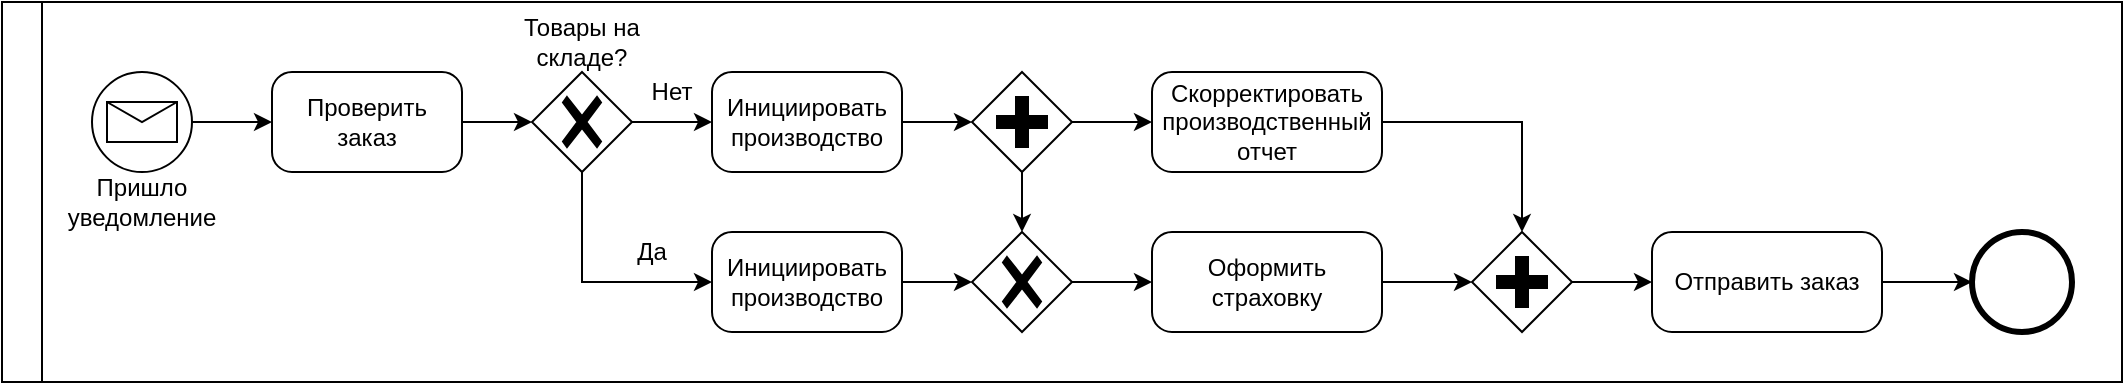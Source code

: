 <mxfile version="24.7.5">
  <diagram name="Page-1" id="2a216829-ef6e-dabb-86c1-c78162f3ba2b">
    <mxGraphModel dx="1366" dy="1904" grid="1" gridSize="10" guides="1" tooltips="1" connect="1" arrows="1" fold="1" page="1" pageScale="1" pageWidth="850" pageHeight="1100" background="none" math="0" shadow="0">
      <root>
        <mxCell id="0" />
        <mxCell id="1" parent="0" />
        <mxCell id="rp3AQ5ezjmEoU72GHnEp-3" value="" style="swimlane;html=1;startSize=20;horizontal=0;" vertex="1" parent="1">
          <mxGeometry x="425" y="-490" width="1060" height="190" as="geometry" />
        </mxCell>
        <mxCell id="rp3AQ5ezjmEoU72GHnEp-10" value="" style="points=[[0.145,0.145,0],[0.5,0,0],[0.855,0.145,0],[1,0.5,0],[0.855,0.855,0],[0.5,1,0],[0.145,0.855,0],[0,0.5,0]];shape=mxgraph.bpmn.event;html=1;verticalLabelPosition=bottom;labelBackgroundColor=#ffffff;verticalAlign=top;align=center;perimeter=ellipsePerimeter;outlineConnect=0;aspect=fixed;outline=standard;symbol=message;" vertex="1" parent="rp3AQ5ezjmEoU72GHnEp-3">
          <mxGeometry x="45" y="35" width="50" height="50" as="geometry" />
        </mxCell>
        <mxCell id="rp3AQ5ezjmEoU72GHnEp-11" value="Пришло уведомление" style="text;html=1;align=center;verticalAlign=middle;whiteSpace=wrap;rounded=0;" vertex="1" parent="rp3AQ5ezjmEoU72GHnEp-3">
          <mxGeometry x="40" y="85" width="60" height="30" as="geometry" />
        </mxCell>
        <mxCell id="rp3AQ5ezjmEoU72GHnEp-15" value="" style="edgeStyle=orthogonalEdgeStyle;rounded=0;orthogonalLoop=1;jettySize=auto;html=1;" edge="1" parent="rp3AQ5ezjmEoU72GHnEp-3" source="rp3AQ5ezjmEoU72GHnEp-12" target="rp3AQ5ezjmEoU72GHnEp-14">
          <mxGeometry relative="1" as="geometry" />
        </mxCell>
        <mxCell id="rp3AQ5ezjmEoU72GHnEp-12" value="Проверить заказ" style="points=[[0.25,0,0],[0.5,0,0],[0.75,0,0],[1,0.25,0],[1,0.5,0],[1,0.75,0],[0.75,1,0],[0.5,1,0],[0.25,1,0],[0,0.75,0],[0,0.5,0],[0,0.25,0]];shape=mxgraph.bpmn.task;whiteSpace=wrap;rectStyle=rounded;size=10;html=1;container=1;expand=0;collapsible=0;taskMarker=abstract;" vertex="1" parent="rp3AQ5ezjmEoU72GHnEp-3">
          <mxGeometry x="135" y="35" width="95" height="50" as="geometry" />
        </mxCell>
        <mxCell id="rp3AQ5ezjmEoU72GHnEp-13" style="edgeStyle=orthogonalEdgeStyle;rounded=0;orthogonalLoop=1;jettySize=auto;html=1;entryX=0;entryY=0.5;entryDx=0;entryDy=0;entryPerimeter=0;" edge="1" parent="rp3AQ5ezjmEoU72GHnEp-3" source="rp3AQ5ezjmEoU72GHnEp-10" target="rp3AQ5ezjmEoU72GHnEp-12">
          <mxGeometry relative="1" as="geometry" />
        </mxCell>
        <mxCell id="rp3AQ5ezjmEoU72GHnEp-14" value="" style="points=[[0.25,0.25,0],[0.5,0,0],[0.75,0.25,0],[1,0.5,0],[0.75,0.75,0],[0.5,1,0],[0.25,0.75,0],[0,0.5,0]];shape=mxgraph.bpmn.gateway2;html=1;verticalLabelPosition=bottom;labelBackgroundColor=#ffffff;verticalAlign=top;align=center;perimeter=rhombusPerimeter;outlineConnect=0;outline=none;symbol=none;gwType=exclusive;" vertex="1" parent="rp3AQ5ezjmEoU72GHnEp-3">
          <mxGeometry x="265" y="35" width="50" height="50" as="geometry" />
        </mxCell>
        <mxCell id="rp3AQ5ezjmEoU72GHnEp-16" value="Товары на складе?" style="text;html=1;align=center;verticalAlign=middle;whiteSpace=wrap;rounded=0;" vertex="1" parent="rp3AQ5ezjmEoU72GHnEp-3">
          <mxGeometry x="260" y="5" width="60" height="30" as="geometry" />
        </mxCell>
        <mxCell id="rp3AQ5ezjmEoU72GHnEp-25" value="" style="edgeStyle=orthogonalEdgeStyle;rounded=0;orthogonalLoop=1;jettySize=auto;html=1;" edge="1" parent="rp3AQ5ezjmEoU72GHnEp-3" source="rp3AQ5ezjmEoU72GHnEp-17" target="rp3AQ5ezjmEoU72GHnEp-24">
          <mxGeometry relative="1" as="geometry" />
        </mxCell>
        <mxCell id="rp3AQ5ezjmEoU72GHnEp-17" value="Инициировать производство" style="points=[[0.25,0,0],[0.5,0,0],[0.75,0,0],[1,0.25,0],[1,0.5,0],[1,0.75,0],[0.75,1,0],[0.5,1,0],[0.25,1,0],[0,0.75,0],[0,0.5,0],[0,0.25,0]];shape=mxgraph.bpmn.task;whiteSpace=wrap;rectStyle=rounded;size=10;html=1;container=1;expand=0;collapsible=0;taskMarker=abstract;" vertex="1" parent="rp3AQ5ezjmEoU72GHnEp-3">
          <mxGeometry x="355" y="35" width="95" height="50" as="geometry" />
        </mxCell>
        <mxCell id="rp3AQ5ezjmEoU72GHnEp-26" value="" style="edgeStyle=orthogonalEdgeStyle;rounded=0;orthogonalLoop=1;jettySize=auto;html=1;" edge="1" parent="rp3AQ5ezjmEoU72GHnEp-3" source="rp3AQ5ezjmEoU72GHnEp-18" target="rp3AQ5ezjmEoU72GHnEp-23">
          <mxGeometry relative="1" as="geometry" />
        </mxCell>
        <mxCell id="rp3AQ5ezjmEoU72GHnEp-18" value="Инициировать производство" style="points=[[0.25,0,0],[0.5,0,0],[0.75,0,0],[1,0.25,0],[1,0.5,0],[1,0.75,0],[0.75,1,0],[0.5,1,0],[0.25,1,0],[0,0.75,0],[0,0.5,0],[0,0.25,0]];shape=mxgraph.bpmn.task;whiteSpace=wrap;rectStyle=rounded;size=10;html=1;container=1;expand=0;collapsible=0;taskMarker=abstract;" vertex="1" parent="rp3AQ5ezjmEoU72GHnEp-3">
          <mxGeometry x="355" y="115" width="95" height="50" as="geometry" />
        </mxCell>
        <mxCell id="rp3AQ5ezjmEoU72GHnEp-19" style="edgeStyle=orthogonalEdgeStyle;rounded=0;orthogonalLoop=1;jettySize=auto;html=1;entryX=0;entryY=0.5;entryDx=0;entryDy=0;entryPerimeter=0;" edge="1" parent="rp3AQ5ezjmEoU72GHnEp-3" source="rp3AQ5ezjmEoU72GHnEp-14" target="rp3AQ5ezjmEoU72GHnEp-17">
          <mxGeometry relative="1" as="geometry" />
        </mxCell>
        <mxCell id="rp3AQ5ezjmEoU72GHnEp-20" style="edgeStyle=orthogonalEdgeStyle;rounded=0;orthogonalLoop=1;jettySize=auto;html=1;entryX=0;entryY=0.5;entryDx=0;entryDy=0;entryPerimeter=0;exitX=0.5;exitY=1;exitDx=0;exitDy=0;exitPerimeter=0;" edge="1" parent="rp3AQ5ezjmEoU72GHnEp-3" source="rp3AQ5ezjmEoU72GHnEp-14" target="rp3AQ5ezjmEoU72GHnEp-18">
          <mxGeometry relative="1" as="geometry" />
        </mxCell>
        <mxCell id="rp3AQ5ezjmEoU72GHnEp-21" value="Да" style="text;html=1;align=center;verticalAlign=middle;whiteSpace=wrap;rounded=0;" vertex="1" parent="rp3AQ5ezjmEoU72GHnEp-3">
          <mxGeometry x="295" y="110" width="60" height="30" as="geometry" />
        </mxCell>
        <mxCell id="rp3AQ5ezjmEoU72GHnEp-22" value="Нет" style="text;html=1;align=center;verticalAlign=middle;whiteSpace=wrap;rounded=0;" vertex="1" parent="rp3AQ5ezjmEoU72GHnEp-3">
          <mxGeometry x="305" y="30" width="60" height="30" as="geometry" />
        </mxCell>
        <mxCell id="rp3AQ5ezjmEoU72GHnEp-51" style="edgeStyle=orthogonalEdgeStyle;rounded=0;orthogonalLoop=1;jettySize=auto;html=1;" edge="1" parent="rp3AQ5ezjmEoU72GHnEp-3" source="rp3AQ5ezjmEoU72GHnEp-23" target="rp3AQ5ezjmEoU72GHnEp-49">
          <mxGeometry relative="1" as="geometry" />
        </mxCell>
        <mxCell id="rp3AQ5ezjmEoU72GHnEp-23" value="" style="points=[[0.25,0.25,0],[0.5,0,0],[0.75,0.25,0],[1,0.5,0],[0.75,0.75,0],[0.5,1,0],[0.25,0.75,0],[0,0.5,0]];shape=mxgraph.bpmn.gateway2;html=1;verticalLabelPosition=bottom;labelBackgroundColor=#ffffff;verticalAlign=top;align=center;perimeter=rhombusPerimeter;outlineConnect=0;outline=none;symbol=none;gwType=exclusive;" vertex="1" parent="rp3AQ5ezjmEoU72GHnEp-3">
          <mxGeometry x="485" y="115" width="50" height="50" as="geometry" />
        </mxCell>
        <mxCell id="rp3AQ5ezjmEoU72GHnEp-27" value="" style="edgeStyle=orthogonalEdgeStyle;rounded=0;orthogonalLoop=1;jettySize=auto;html=1;" edge="1" parent="rp3AQ5ezjmEoU72GHnEp-3" source="rp3AQ5ezjmEoU72GHnEp-24" target="rp3AQ5ezjmEoU72GHnEp-23">
          <mxGeometry relative="1" as="geometry" />
        </mxCell>
        <mxCell id="rp3AQ5ezjmEoU72GHnEp-50" style="edgeStyle=orthogonalEdgeStyle;rounded=0;orthogonalLoop=1;jettySize=auto;html=1;" edge="1" parent="rp3AQ5ezjmEoU72GHnEp-3" source="rp3AQ5ezjmEoU72GHnEp-24" target="rp3AQ5ezjmEoU72GHnEp-28">
          <mxGeometry relative="1" as="geometry" />
        </mxCell>
        <mxCell id="rp3AQ5ezjmEoU72GHnEp-24" value="" style="points=[[0.25,0.25,0],[0.5,0,0],[0.75,0.25,0],[1,0.5,0],[0.75,0.75,0],[0.5,1,0],[0.25,0.75,0],[0,0.5,0]];shape=mxgraph.bpmn.gateway2;html=1;verticalLabelPosition=bottom;labelBackgroundColor=#ffffff;verticalAlign=top;align=center;perimeter=rhombusPerimeter;outlineConnect=0;outline=none;symbol=none;gwType=parallel;" vertex="1" parent="rp3AQ5ezjmEoU72GHnEp-3">
          <mxGeometry x="485" y="35" width="50" height="50" as="geometry" />
        </mxCell>
        <mxCell id="rp3AQ5ezjmEoU72GHnEp-28" value="Скорректировать производственный отчет" style="points=[[0.25,0,0],[0.5,0,0],[0.75,0,0],[1,0.25,0],[1,0.5,0],[1,0.75,0],[0.75,1,0],[0.5,1,0],[0.25,1,0],[0,0.75,0],[0,0.5,0],[0,0.25,0]];shape=mxgraph.bpmn.task;whiteSpace=wrap;rectStyle=rounded;size=10;html=1;container=1;expand=0;collapsible=0;taskMarker=abstract;" vertex="1" parent="rp3AQ5ezjmEoU72GHnEp-3">
          <mxGeometry x="575" y="35" width="115" height="50" as="geometry" />
        </mxCell>
        <mxCell id="rp3AQ5ezjmEoU72GHnEp-49" value="Оформить страховку" style="points=[[0.25,0,0],[0.5,0,0],[0.75,0,0],[1,0.25,0],[1,0.5,0],[1,0.75,0],[0.75,1,0],[0.5,1,0],[0.25,1,0],[0,0.75,0],[0,0.5,0],[0,0.25,0]];shape=mxgraph.bpmn.task;whiteSpace=wrap;rectStyle=rounded;size=10;html=1;container=1;expand=0;collapsible=0;taskMarker=abstract;" vertex="1" parent="rp3AQ5ezjmEoU72GHnEp-3">
          <mxGeometry x="575" y="115" width="115" height="50" as="geometry" />
        </mxCell>
        <mxCell id="rp3AQ5ezjmEoU72GHnEp-52" value="" style="points=[[0.25,0.25,0],[0.5,0,0],[0.75,0.25,0],[1,0.5,0],[0.75,0.75,0],[0.5,1,0],[0.25,0.75,0],[0,0.5,0]];shape=mxgraph.bpmn.gateway2;html=1;verticalLabelPosition=bottom;labelBackgroundColor=#ffffff;verticalAlign=top;align=center;perimeter=rhombusPerimeter;outlineConnect=0;outline=none;symbol=none;gwType=parallel;" vertex="1" parent="rp3AQ5ezjmEoU72GHnEp-3">
          <mxGeometry x="735" y="115" width="50" height="50" as="geometry" />
        </mxCell>
        <mxCell id="rp3AQ5ezjmEoU72GHnEp-53" style="edgeStyle=orthogonalEdgeStyle;rounded=0;orthogonalLoop=1;jettySize=auto;html=1;entryX=0;entryY=0.5;entryDx=0;entryDy=0;entryPerimeter=0;" edge="1" parent="rp3AQ5ezjmEoU72GHnEp-3" source="rp3AQ5ezjmEoU72GHnEp-49" target="rp3AQ5ezjmEoU72GHnEp-52">
          <mxGeometry relative="1" as="geometry" />
        </mxCell>
        <mxCell id="rp3AQ5ezjmEoU72GHnEp-54" style="edgeStyle=orthogonalEdgeStyle;rounded=0;orthogonalLoop=1;jettySize=auto;html=1;entryX=0.5;entryY=0;entryDx=0;entryDy=0;entryPerimeter=0;" edge="1" parent="rp3AQ5ezjmEoU72GHnEp-3" source="rp3AQ5ezjmEoU72GHnEp-28" target="rp3AQ5ezjmEoU72GHnEp-52">
          <mxGeometry relative="1" as="geometry" />
        </mxCell>
        <mxCell id="rp3AQ5ezjmEoU72GHnEp-58" value="" style="edgeStyle=orthogonalEdgeStyle;rounded=0;orthogonalLoop=1;jettySize=auto;html=1;" edge="1" parent="rp3AQ5ezjmEoU72GHnEp-3" source="rp3AQ5ezjmEoU72GHnEp-55" target="rp3AQ5ezjmEoU72GHnEp-57">
          <mxGeometry relative="1" as="geometry" />
        </mxCell>
        <mxCell id="rp3AQ5ezjmEoU72GHnEp-55" value="Отправить заказ" style="points=[[0.25,0,0],[0.5,0,0],[0.75,0,0],[1,0.25,0],[1,0.5,0],[1,0.75,0],[0.75,1,0],[0.5,1,0],[0.25,1,0],[0,0.75,0],[0,0.5,0],[0,0.25,0]];shape=mxgraph.bpmn.task;whiteSpace=wrap;rectStyle=rounded;size=10;html=1;container=1;expand=0;collapsible=0;taskMarker=abstract;" vertex="1" parent="rp3AQ5ezjmEoU72GHnEp-3">
          <mxGeometry x="825" y="115" width="115" height="50" as="geometry" />
        </mxCell>
        <mxCell id="rp3AQ5ezjmEoU72GHnEp-56" style="edgeStyle=orthogonalEdgeStyle;rounded=0;orthogonalLoop=1;jettySize=auto;html=1;entryX=0;entryY=0.5;entryDx=0;entryDy=0;entryPerimeter=0;" edge="1" parent="rp3AQ5ezjmEoU72GHnEp-3" source="rp3AQ5ezjmEoU72GHnEp-52" target="rp3AQ5ezjmEoU72GHnEp-55">
          <mxGeometry relative="1" as="geometry" />
        </mxCell>
        <mxCell id="rp3AQ5ezjmEoU72GHnEp-57" value="" style="points=[[0.145,0.145,0],[0.5,0,0],[0.855,0.145,0],[1,0.5,0],[0.855,0.855,0],[0.5,1,0],[0.145,0.855,0],[0,0.5,0]];shape=mxgraph.bpmn.event;html=1;verticalLabelPosition=bottom;labelBackgroundColor=#ffffff;verticalAlign=top;align=center;perimeter=ellipsePerimeter;outlineConnect=0;aspect=fixed;outline=end;symbol=terminate2;" vertex="1" parent="rp3AQ5ezjmEoU72GHnEp-3">
          <mxGeometry x="985" y="115" width="50" height="50" as="geometry" />
        </mxCell>
      </root>
    </mxGraphModel>
  </diagram>
</mxfile>
